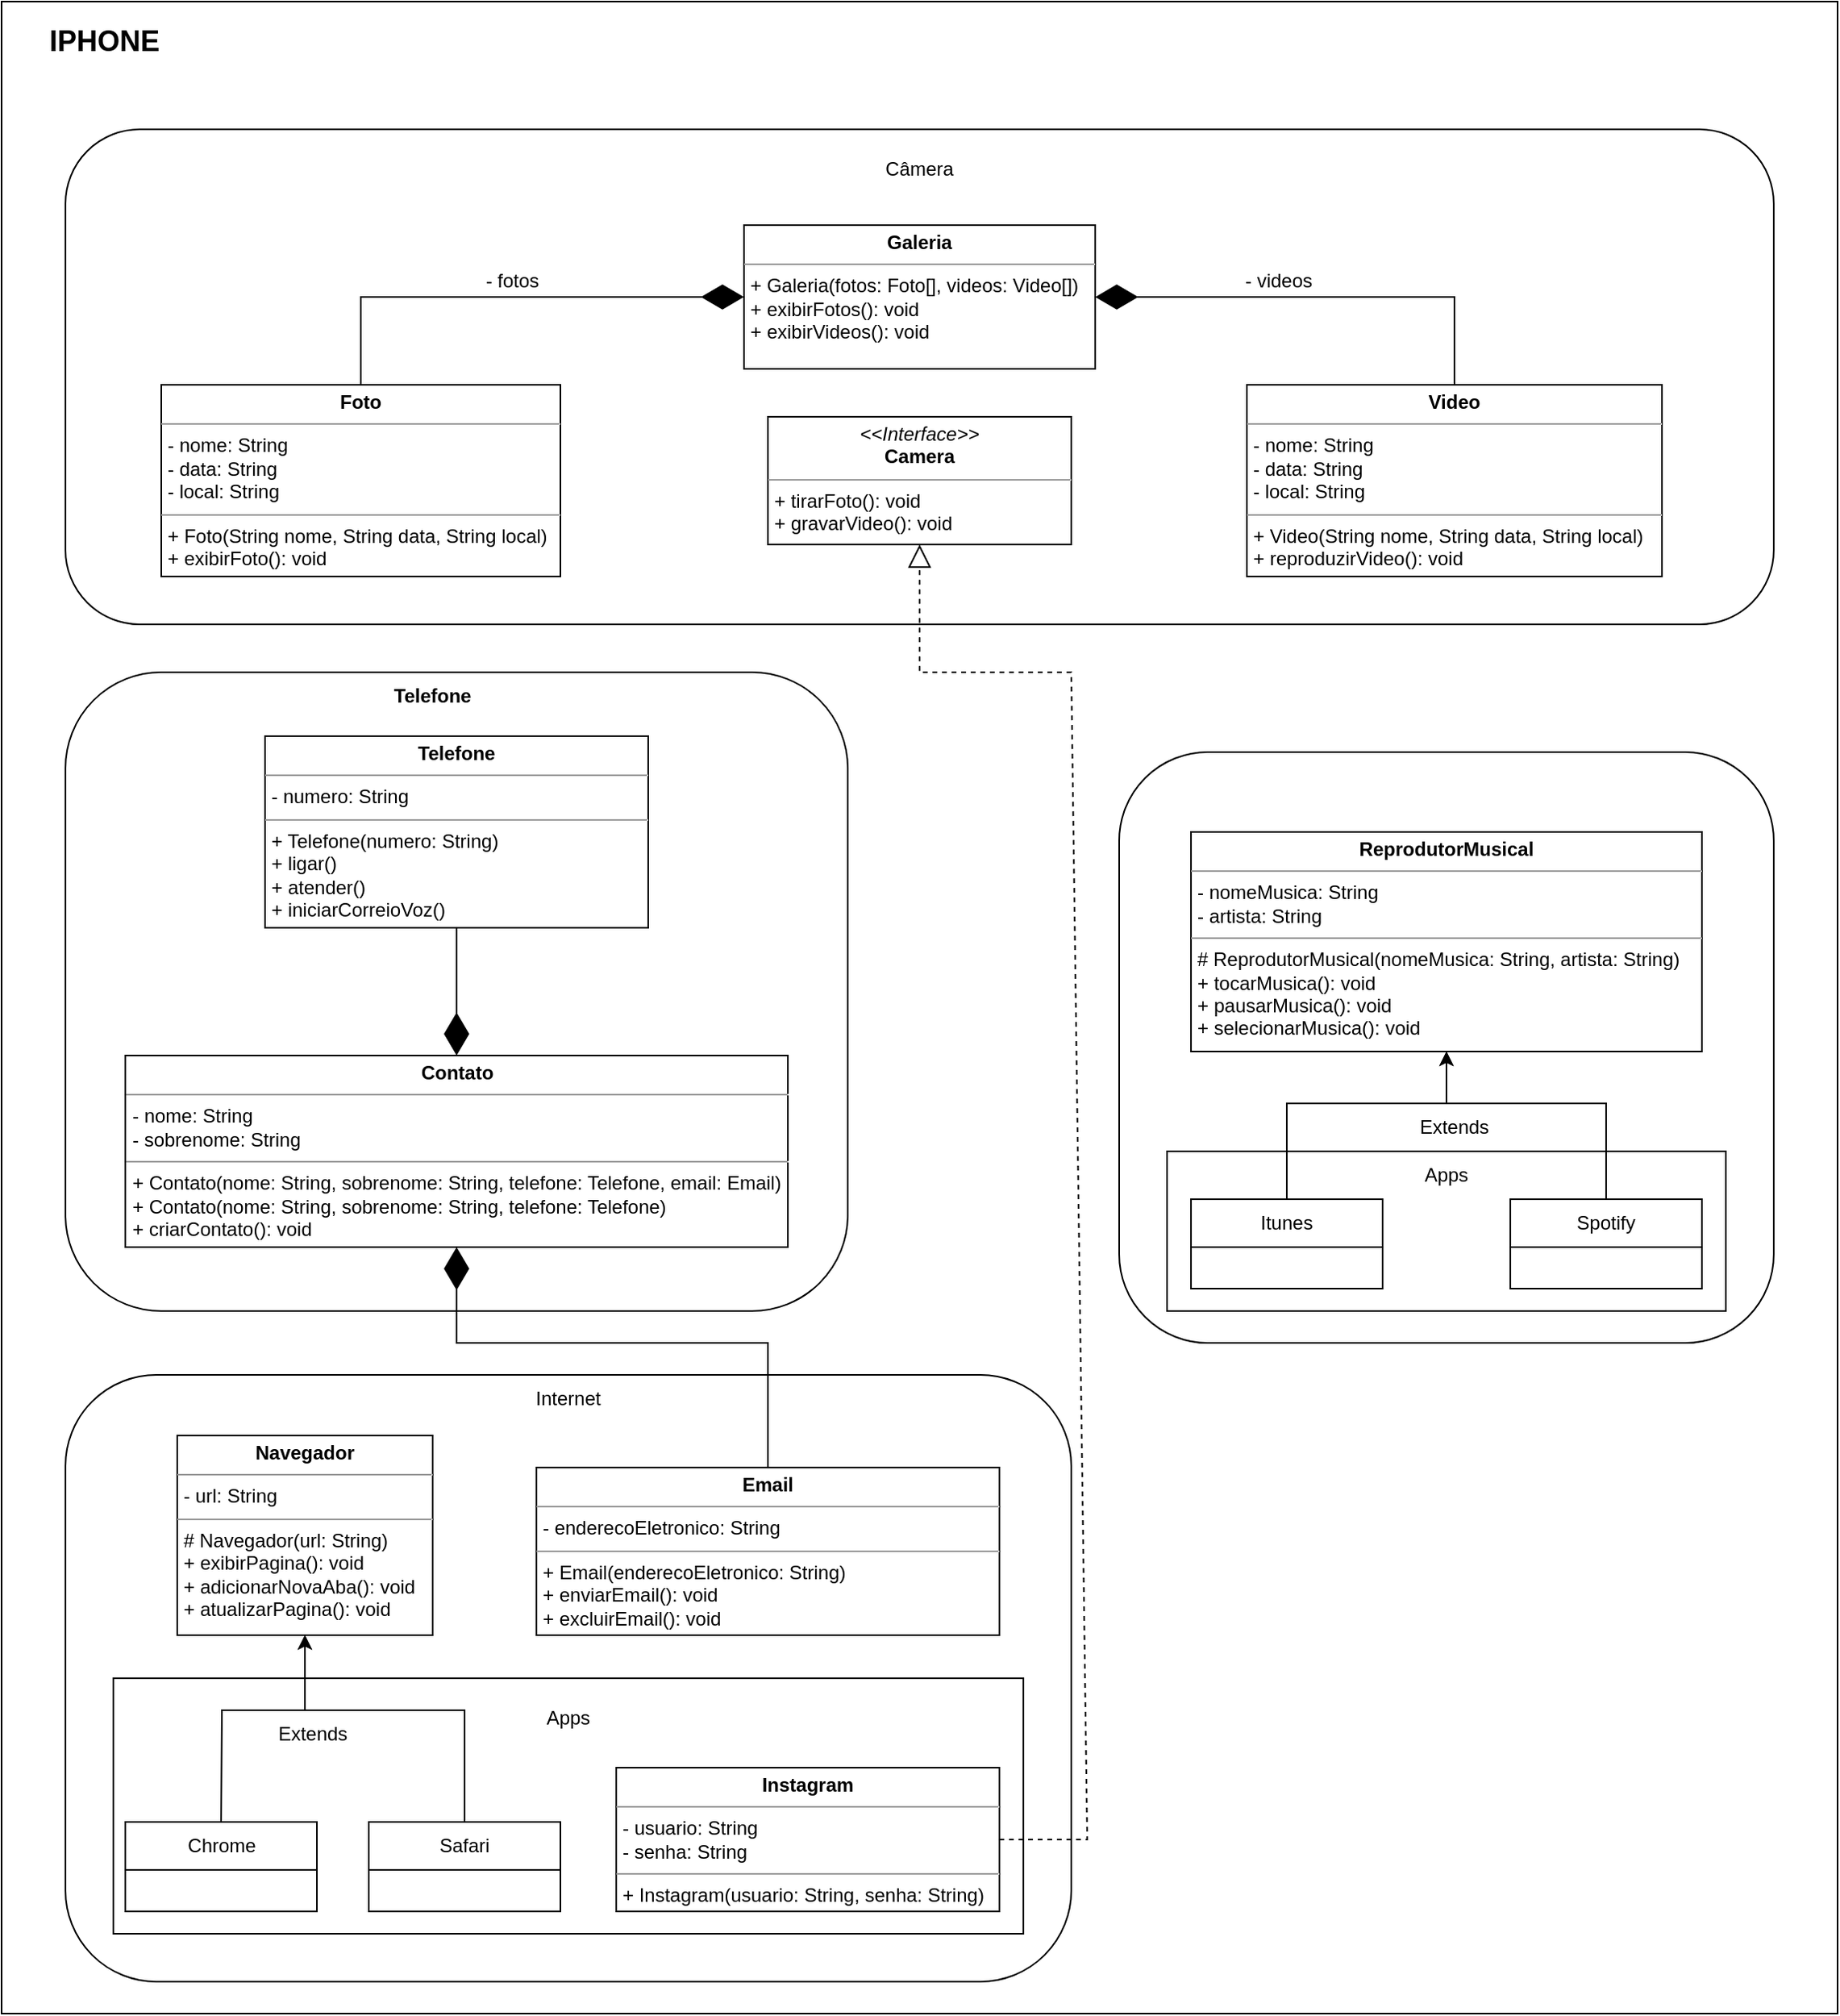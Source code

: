 <mxfile version="21.7.5" type="device">
  <diagram name="Page-1" id="c4acf3e9-155e-7222-9cf6-157b1a14988f">
    <mxGraphModel dx="3940" dy="3112" grid="1" gridSize="10" guides="1" tooltips="1" connect="1" arrows="1" fold="1" page="1" pageScale="1" pageWidth="850" pageHeight="1100" background="none" math="0" shadow="0">
      <root>
        <mxCell id="0" />
        <mxCell id="1" parent="0" />
        <mxCell id="uBJAZesU7mmP7-SFN5pD-27" value="" style="rounded=0;whiteSpace=wrap;html=1;" vertex="1" parent="1">
          <mxGeometry x="-880" y="-1520" width="1150" height="1260" as="geometry" />
        </mxCell>
        <mxCell id="uBJAZesU7mmP7-SFN5pD-18" value="" style="rounded=1;whiteSpace=wrap;html=1;" vertex="1" parent="1">
          <mxGeometry x="-180" y="-1050" width="410" height="370" as="geometry" />
        </mxCell>
        <mxCell id="uBJAZesU7mmP7-SFN5pD-22" value="" style="rounded=0;whiteSpace=wrap;html=1;" vertex="1" parent="1">
          <mxGeometry x="-150" y="-800" width="350" height="100" as="geometry" />
        </mxCell>
        <mxCell id="uBJAZesU7mmP7-SFN5pD-10" value="" style="rounded=1;whiteSpace=wrap;html=1;" vertex="1" parent="1">
          <mxGeometry x="-840" y="-1440" width="1070" height="310" as="geometry" />
        </mxCell>
        <mxCell id="uBJAZesU7mmP7-SFN5pD-5" value="" style="rounded=1;whiteSpace=wrap;html=1;" vertex="1" parent="1">
          <mxGeometry x="-840" y="-660" width="630" height="380" as="geometry" />
        </mxCell>
        <mxCell id="uBJAZesU7mmP7-SFN5pD-6" value="" style="rounded=0;whiteSpace=wrap;html=1;" vertex="1" parent="1">
          <mxGeometry x="-810" y="-470" width="570" height="160" as="geometry" />
        </mxCell>
        <mxCell id="uBJAZesU7mmP7-SFN5pD-3" value="" style="rounded=1;whiteSpace=wrap;html=1;" vertex="1" parent="1">
          <mxGeometry x="-840" y="-1100" width="490" height="400" as="geometry" />
        </mxCell>
        <mxCell id="Mkw8pJ0zq_z8xdQMw_YS-19" value="&lt;p style=&quot;margin:0px;margin-top:4px;text-align:center;&quot;&gt;&lt;b&gt;Email&lt;/b&gt;&lt;/p&gt;&lt;hr size=&quot;1&quot;&gt;&lt;p style=&quot;margin:0px;margin-left:4px;&quot;&gt;- enderecoEletronico: String&lt;/p&gt;&lt;hr size=&quot;1&quot;&gt;&lt;p style=&quot;margin:0px;margin-left:4px;&quot;&gt;+ Email(enderecoEletronico: String)&lt;/p&gt;&lt;p style=&quot;margin:0px;margin-left:4px;&quot;&gt;+ enviarEmail(): void&lt;/p&gt;&lt;p style=&quot;margin:0px;margin-left:4px;&quot;&gt;+ excluirEmail(): void&lt;br&gt;&lt;/p&gt;" style="verticalAlign=top;align=left;overflow=fill;fontSize=12;fontFamily=Helvetica;html=1;whiteSpace=wrap;" parent="1" vertex="1">
          <mxGeometry x="-545" y="-602" width="290" height="105" as="geometry" />
        </mxCell>
        <mxCell id="Mkw8pJ0zq_z8xdQMw_YS-20" value="&lt;p style=&quot;margin:0px;margin-top:4px;text-align:center;&quot;&gt;&lt;b&gt;Navegador&lt;/b&gt;&lt;/p&gt;&lt;hr size=&quot;1&quot;&gt;&lt;p style=&quot;margin:0px;margin-left:4px;&quot;&gt;- url: String&lt;/p&gt;&lt;hr size=&quot;1&quot;&gt;&lt;p style=&quot;margin:0px;margin-left:4px;&quot;&gt;# Navegador(url: String)&lt;/p&gt;&lt;p style=&quot;margin:0px;margin-left:4px;&quot;&gt;+ exibirPagina(): void&lt;/p&gt;&lt;p style=&quot;margin:0px;margin-left:4px;&quot;&gt;+ adicionarNovaAba(): void&lt;br&gt;&lt;/p&gt;&lt;p style=&quot;border-color: var(--border-color); margin: 0px 0px 0px 4px;&quot;&gt;+ atualizarPagina(): void&lt;br style=&quot;border-color: var(--border-color);&quot;&gt;&lt;/p&gt;&lt;p style=&quot;border-color: var(--border-color); margin: 0px 0px 0px 4px;&quot;&gt;&lt;br style=&quot;border-color: var(--border-color);&quot;&gt;&lt;/p&gt;" style="verticalAlign=top;align=left;overflow=fill;fontSize=12;fontFamily=Helvetica;html=1;whiteSpace=wrap;" parent="1" vertex="1">
          <mxGeometry x="-770" y="-622" width="160" height="125" as="geometry" />
        </mxCell>
        <mxCell id="Mkw8pJ0zq_z8xdQMw_YS-61" value="Chrome" style="swimlane;fontStyle=0;childLayout=stackLayout;horizontal=1;startSize=30;fillColor=default;horizontalStack=0;resizeParent=1;resizeParentMax=0;resizeLast=0;collapsible=1;marginBottom=0;whiteSpace=wrap;html=1;" parent="1" vertex="1">
          <mxGeometry x="-802.5" y="-380" width="120" height="56" as="geometry" />
        </mxCell>
        <mxCell id="Mkw8pJ0zq_z8xdQMw_YS-65" value="Safari" style="swimlane;fontStyle=0;childLayout=stackLayout;horizontal=1;startSize=30;fillColor=default;horizontalStack=0;resizeParent=1;resizeParentMax=0;resizeLast=0;collapsible=1;marginBottom=0;whiteSpace=wrap;html=1;" parent="1" vertex="1">
          <mxGeometry x="-650" y="-380" width="120" height="56" as="geometry" />
        </mxCell>
        <mxCell id="Mkw8pJ0zq_z8xdQMw_YS-79" value="&lt;p style=&quot;margin:0px;margin-top:4px;text-align:center;&quot;&gt;&lt;b&gt;ReprodutorMusical&lt;/b&gt;&lt;/p&gt;&lt;hr size=&quot;1&quot;&gt;&lt;p style=&quot;margin:0px;margin-left:4px;&quot;&gt;- nomeMusica: String&lt;/p&gt;&lt;p style=&quot;margin:0px;margin-left:4px;&quot;&gt;- artista: String&lt;/p&gt;&lt;hr size=&quot;1&quot;&gt;&lt;p style=&quot;margin:0px;margin-left:4px;&quot;&gt;#&amp;nbsp;ReprodutorMusical(nomeMusica: String, artista: String)&lt;/p&gt;&lt;p style=&quot;margin:0px;margin-left:4px;&quot;&gt;+ tocarMusica(): void&lt;/p&gt;&lt;p style=&quot;margin:0px;margin-left:4px;&quot;&gt;&lt;span style=&quot;background-color: initial;&quot;&gt;+ pausarMusica(): void&lt;/span&gt;&lt;br&gt;&lt;/p&gt;&lt;p style=&quot;border-color: var(--border-color); margin: 0px 0px 0px 4px;&quot;&gt;+ selecionarMusica(): void&lt;br style=&quot;border-color: var(--border-color);&quot;&gt;&lt;/p&gt;&lt;p style=&quot;border-color: var(--border-color); margin: 0px 0px 0px 4px;&quot;&gt;&lt;br style=&quot;border-color: var(--border-color);&quot;&gt;&lt;/p&gt;" style="verticalAlign=top;align=left;overflow=fill;fontSize=12;fontFamily=Helvetica;html=1;whiteSpace=wrap;" parent="1" vertex="1">
          <mxGeometry x="-135" y="-1000" width="320" height="137.5" as="geometry" />
        </mxCell>
        <mxCell id="Mkw8pJ0zq_z8xdQMw_YS-81" value="Itunes" style="swimlane;fontStyle=0;childLayout=stackLayout;horizontal=1;startSize=30;fillColor=default;horizontalStack=0;resizeParent=1;resizeParentMax=0;resizeLast=0;collapsible=1;marginBottom=0;whiteSpace=wrap;html=1;" parent="1" vertex="1">
          <mxGeometry x="-135" y="-770" width="120" height="56" as="geometry" />
        </mxCell>
        <mxCell id="Mkw8pJ0zq_z8xdQMw_YS-82" value="Spotify" style="swimlane;fontStyle=0;childLayout=stackLayout;horizontal=1;startSize=30;fillColor=default;horizontalStack=0;resizeParent=1;resizeParentMax=0;resizeLast=0;collapsible=1;marginBottom=0;whiteSpace=wrap;html=1;" parent="1" vertex="1">
          <mxGeometry x="65" y="-770" width="120" height="56" as="geometry" />
        </mxCell>
        <mxCell id="Mkw8pJ0zq_z8xdQMw_YS-90" value="&lt;p style=&quot;margin:0px;margin-top:4px;text-align:center;&quot;&gt;&lt;b&gt;Instagram&lt;/b&gt;&lt;/p&gt;&lt;hr size=&quot;1&quot;&gt;&lt;p style=&quot;margin:0px;margin-left:4px;&quot;&gt;- usuario: String&lt;/p&gt;&lt;p style=&quot;margin:0px;margin-left:4px;&quot;&gt;- senha: String&lt;/p&gt;&lt;hr size=&quot;1&quot;&gt;&lt;p style=&quot;border-color: var(--border-color); margin: 0px 0px 0px 4px;&quot;&gt;+ Instagram(usuario: String, senha: String)&lt;/p&gt;" style="verticalAlign=top;align=left;overflow=fill;fontSize=12;fontFamily=Helvetica;html=1;whiteSpace=wrap;" parent="1" vertex="1">
          <mxGeometry x="-495" y="-414" width="240" height="90" as="geometry" />
        </mxCell>
        <mxCell id="Mkw8pJ0zq_z8xdQMw_YS-92" value="&lt;p style=&quot;margin:0px;margin-top:4px;text-align:center;&quot;&gt;&lt;b&gt;Galeria&lt;/b&gt;&lt;/p&gt;&lt;hr size=&quot;1&quot;&gt;&lt;p style=&quot;margin:0px;margin-left:4px;&quot;&gt;&lt;span style=&quot;background-color: initial;&quot;&gt;+ Galeria(fotos: Foto[], videos: Video[])&lt;/span&gt;&lt;br&gt;&lt;/p&gt;&lt;p style=&quot;margin:0px;margin-left:4px;&quot;&gt;+ exibir&lt;span style=&quot;background-color: initial;&quot;&gt;Fotos(): void&lt;/span&gt;&lt;/p&gt;&lt;p style=&quot;margin:0px;margin-left:4px;&quot;&gt;&lt;span style=&quot;background-color: initial;&quot;&gt;+ exibirVideos(): void&lt;/span&gt;&lt;/p&gt;&lt;p style=&quot;border-color: var(--border-color); margin: 0px 0px 0px 4px;&quot;&gt;&lt;br style=&quot;border-color: var(--border-color);&quot;&gt;&lt;/p&gt;" style="verticalAlign=top;align=left;overflow=fill;fontSize=12;fontFamily=Helvetica;html=1;whiteSpace=wrap;" parent="1" vertex="1">
          <mxGeometry x="-415" y="-1380" width="220" height="90" as="geometry" />
        </mxCell>
        <mxCell id="Mkw8pJ0zq_z8xdQMw_YS-99" value="&lt;p style=&quot;margin:0px;margin-top:4px;text-align:center;&quot;&gt;&lt;b&gt;Foto&lt;/b&gt;&lt;/p&gt;&lt;hr size=&quot;1&quot;&gt;&lt;p style=&quot;margin:0px;margin-left:4px;&quot;&gt;&lt;span style=&quot;background-color: initial;&quot;&gt;- nome: String&lt;/span&gt;&lt;br&gt;&lt;/p&gt;&lt;p style=&quot;margin:0px;margin-left:4px;&quot;&gt;- data: String&lt;/p&gt;&lt;p style=&quot;margin:0px;margin-left:4px;&quot;&gt;- local: String&lt;/p&gt;&lt;hr size=&quot;1&quot;&gt;&lt;p style=&quot;margin:0px;margin-left:4px;&quot;&gt;+ Foto(String nome, String data, String local)&lt;/p&gt;&lt;p style=&quot;margin:0px;margin-left:4px;&quot;&gt;+ exibir&lt;span style=&quot;background-color: initial;&quot;&gt;Foto(): void&lt;/span&gt;&lt;/p&gt;" style="verticalAlign=top;align=left;overflow=fill;fontSize=12;fontFamily=Helvetica;html=1;whiteSpace=wrap;" parent="1" vertex="1">
          <mxGeometry x="-780" y="-1280" width="250" height="120" as="geometry" />
        </mxCell>
        <mxCell id="Mkw8pJ0zq_z8xdQMw_YS-100" value="&lt;p style=&quot;margin:0px;margin-top:4px;text-align:center;&quot;&gt;&lt;b&gt;Video&lt;/b&gt;&lt;/p&gt;&lt;hr size=&quot;1&quot;&gt;&lt;p style=&quot;margin:0px;margin-left:4px;&quot;&gt;&lt;span style=&quot;background-color: initial;&quot;&gt;- nome: String&lt;/span&gt;&lt;br&gt;&lt;/p&gt;&lt;p style=&quot;margin:0px;margin-left:4px;&quot;&gt;- data: String&lt;/p&gt;&lt;p style=&quot;margin:0px;margin-left:4px;&quot;&gt;- local: String&lt;/p&gt;&lt;hr size=&quot;1&quot;&gt;&lt;p style=&quot;margin:0px;margin-left:4px;&quot;&gt;+ Video(String nome, String data, String local)&lt;/p&gt;&lt;p style=&quot;margin:0px;margin-left:4px;&quot;&gt;+ reproduzirVideo&lt;span style=&quot;background-color: initial;&quot;&gt;(): void&lt;/span&gt;&lt;/p&gt;" style="verticalAlign=top;align=left;overflow=fill;fontSize=12;fontFamily=Helvetica;html=1;whiteSpace=wrap;" parent="1" vertex="1">
          <mxGeometry x="-100" y="-1280" width="260" height="120" as="geometry" />
        </mxCell>
        <mxCell id="Mkw8pJ0zq_z8xdQMw_YS-104" value="" style="endArrow=diamondThin;endFill=1;endSize=24;html=1;rounded=0;exitX=0.5;exitY=0;exitDx=0;exitDy=0;entryX=0;entryY=0.5;entryDx=0;entryDy=0;" parent="1" source="Mkw8pJ0zq_z8xdQMw_YS-99" target="Mkw8pJ0zq_z8xdQMw_YS-92" edge="1">
          <mxGeometry width="160" relative="1" as="geometry">
            <mxPoint x="-360" y="-1140" as="sourcePoint" />
            <mxPoint x="-200" y="-1140" as="targetPoint" />
            <Array as="points">
              <mxPoint x="-655" y="-1335" />
            </Array>
          </mxGeometry>
        </mxCell>
        <mxCell id="Mkw8pJ0zq_z8xdQMw_YS-105" value="- fotos" style="text;html=1;strokeColor=none;fillColor=none;align=center;verticalAlign=middle;whiteSpace=wrap;rounded=0;labelBackgroundColor=default;" parent="1" vertex="1">
          <mxGeometry x="-590" y="-1360" width="60" height="30" as="geometry" />
        </mxCell>
        <mxCell id="Mkw8pJ0zq_z8xdQMw_YS-106" value="" style="endArrow=diamondThin;endFill=1;endSize=24;html=1;rounded=0;exitX=0.5;exitY=0;exitDx=0;exitDy=0;entryX=1;entryY=0.5;entryDx=0;entryDy=0;" parent="1" source="Mkw8pJ0zq_z8xdQMw_YS-100" target="Mkw8pJ0zq_z8xdQMw_YS-92" edge="1">
          <mxGeometry width="160" relative="1" as="geometry">
            <mxPoint x="-160" y="-1285" as="sourcePoint" />
            <mxPoint y="-1360" as="targetPoint" />
            <Array as="points">
              <mxPoint x="30" y="-1335" />
            </Array>
          </mxGeometry>
        </mxCell>
        <mxCell id="Mkw8pJ0zq_z8xdQMw_YS-107" value="- videos" style="text;html=1;strokeColor=none;fillColor=none;align=center;verticalAlign=middle;whiteSpace=wrap;rounded=0;labelBackgroundColor=default;" parent="1" vertex="1">
          <mxGeometry x="-110" y="-1360" width="60" height="30" as="geometry" />
        </mxCell>
        <mxCell id="Mkw8pJ0zq_z8xdQMw_YS-109" value="&lt;p style=&quot;margin:0px;margin-top:4px;text-align:center;&quot;&gt;&lt;i&gt;&amp;lt;&amp;lt;Interface&amp;gt;&amp;gt;&lt;/i&gt;&lt;br&gt;&lt;b&gt;Camera&lt;/b&gt;&lt;/p&gt;&lt;hr size=&quot;1&quot;&gt;&lt;p style=&quot;margin:0px;margin-left:4px;&quot;&gt;&lt;/p&gt;&lt;p style=&quot;margin:0px;margin-left:4px;&quot;&gt;+ tirarFoto(): void&lt;br&gt;+ gravarVideo(): void&lt;/p&gt;" style="verticalAlign=top;align=left;overflow=fill;fontSize=12;fontFamily=Helvetica;html=1;whiteSpace=wrap;" parent="1" vertex="1">
          <mxGeometry x="-400" y="-1260" width="190" height="80" as="geometry" />
        </mxCell>
        <mxCell id="Mkw8pJ0zq_z8xdQMw_YS-110" value="" style="endArrow=block;dashed=1;endFill=0;endSize=12;html=1;rounded=0;exitX=1;exitY=0.5;exitDx=0;exitDy=0;entryX=0.5;entryY=1;entryDx=0;entryDy=0;" parent="1" source="Mkw8pJ0zq_z8xdQMw_YS-90" target="Mkw8pJ0zq_z8xdQMw_YS-109" edge="1">
          <mxGeometry width="160" relative="1" as="geometry">
            <mxPoint x="-435" y="-721.63" as="sourcePoint" />
            <mxPoint x="-380" y="-1170" as="targetPoint" />
            <Array as="points">
              <mxPoint x="-200" y="-369" />
              <mxPoint x="-210" y="-1100" />
              <mxPoint x="-305" y="-1100" />
            </Array>
          </mxGeometry>
        </mxCell>
        <mxCell id="Mkw8pJ0zq_z8xdQMw_YS-114" value="&lt;p style=&quot;margin:0px;margin-top:4px;text-align:center;&quot;&gt;&lt;b&gt;Telefone&lt;/b&gt;&lt;/p&gt;&lt;hr size=&quot;1&quot;&gt;&lt;p style=&quot;margin:0px;margin-left:4px;&quot;&gt;- numero: String&lt;br&gt;&lt;/p&gt;&lt;hr size=&quot;1&quot;&gt;&lt;p style=&quot;border-color: var(--border-color); margin: 0px 0px 0px 4px;&quot;&gt;+ Telefone(numero: String)&lt;/p&gt;&lt;p style=&quot;border-color: var(--border-color); margin: 0px 0px 0px 4px;&quot;&gt;+ ligar()&lt;/p&gt;&lt;p style=&quot;border-color: var(--border-color); margin: 0px 0px 0px 4px;&quot;&gt;+ atender()&lt;/p&gt;&lt;p style=&quot;border-color: var(--border-color); margin: 0px 0px 0px 4px;&quot;&gt;+ iniciarCorreioVoz()&lt;/p&gt;" style="verticalAlign=top;align=left;overflow=fill;fontSize=12;fontFamily=Helvetica;html=1;whiteSpace=wrap;" parent="1" vertex="1">
          <mxGeometry x="-715" y="-1060" width="240" height="120" as="geometry" />
        </mxCell>
        <mxCell id="Mkw8pJ0zq_z8xdQMw_YS-115" value="&lt;p style=&quot;margin:0px;margin-top:4px;text-align:center;&quot;&gt;&lt;b&gt;Contato&lt;/b&gt;&lt;/p&gt;&lt;hr size=&quot;1&quot;&gt;&lt;p style=&quot;margin:0px;margin-left:4px;&quot;&gt;- nome: String&lt;br&gt;&lt;/p&gt;&lt;p style=&quot;margin:0px;margin-left:4px;&quot;&gt;- sobrenome: String&lt;/p&gt;&lt;hr size=&quot;1&quot;&gt;&lt;p style=&quot;border-color: var(--border-color); margin: 0px 0px 0px 4px;&quot;&gt;+ Contato(nome: String, sobrenome: String, telefone: Telefone, email: Email)&lt;/p&gt;&lt;p style=&quot;border-color: var(--border-color); margin: 0px 0px 0px 4px;&quot;&gt;+ Contato(nome: String, sobrenome: String, telefone: Telefone)&lt;/p&gt;&lt;p style=&quot;border-color: var(--border-color); margin: 0px 0px 0px 4px;&quot;&gt;+ criarContato(): void&lt;/p&gt;" style="verticalAlign=top;align=left;overflow=fill;fontSize=12;fontFamily=Helvetica;html=1;whiteSpace=wrap;" parent="1" vertex="1">
          <mxGeometry x="-802.5" y="-860" width="415" height="120" as="geometry" />
        </mxCell>
        <mxCell id="uBJAZesU7mmP7-SFN5pD-1" value="" style="endArrow=diamondThin;endFill=1;endSize=24;html=1;rounded=0;exitX=0.5;exitY=1;exitDx=0;exitDy=0;entryX=0.5;entryY=0;entryDx=0;entryDy=0;" edge="1" parent="1" source="Mkw8pJ0zq_z8xdQMw_YS-114" target="Mkw8pJ0zq_z8xdQMw_YS-115">
          <mxGeometry width="160" relative="1" as="geometry">
            <mxPoint x="-390" y="-950" as="sourcePoint" />
            <mxPoint x="-235" y="-1025" as="targetPoint" />
            <Array as="points" />
          </mxGeometry>
        </mxCell>
        <mxCell id="uBJAZesU7mmP7-SFN5pD-4" value="&lt;b style=&quot;border-color: var(--border-color);&quot;&gt;Telefone&lt;/b&gt;" style="text;html=1;strokeColor=none;fillColor=none;align=center;verticalAlign=middle;whiteSpace=wrap;rounded=0;" vertex="1" parent="1">
          <mxGeometry x="-640" y="-1100" width="60" height="30" as="geometry" />
        </mxCell>
        <mxCell id="uBJAZesU7mmP7-SFN5pD-7" value="Apps" style="text;html=1;strokeColor=none;fillColor=none;align=center;verticalAlign=middle;whiteSpace=wrap;rounded=0;" vertex="1" parent="1">
          <mxGeometry x="-555" y="-460" width="60" height="30" as="geometry" />
        </mxCell>
        <mxCell id="uBJAZesU7mmP7-SFN5pD-8" value="Internet" style="text;html=1;strokeColor=none;fillColor=none;align=center;verticalAlign=middle;whiteSpace=wrap;rounded=0;" vertex="1" parent="1">
          <mxGeometry x="-555" y="-660" width="60" height="30" as="geometry" />
        </mxCell>
        <mxCell id="uBJAZesU7mmP7-SFN5pD-9" value="" style="endArrow=diamondThin;endFill=1;endSize=24;html=1;rounded=0;exitX=0.5;exitY=0;exitDx=0;exitDy=0;entryX=0.5;entryY=1;entryDx=0;entryDy=0;" edge="1" parent="1" source="Mkw8pJ0zq_z8xdQMw_YS-19" target="Mkw8pJ0zq_z8xdQMw_YS-115">
          <mxGeometry width="160" relative="1" as="geometry">
            <mxPoint x="-290" y="-750" as="sourcePoint" />
            <mxPoint x="-290" y="-830" as="targetPoint" />
            <Array as="points">
              <mxPoint x="-400" y="-680" />
              <mxPoint x="-595" y="-680" />
            </Array>
          </mxGeometry>
        </mxCell>
        <mxCell id="uBJAZesU7mmP7-SFN5pD-12" value="Câmera" style="text;html=1;strokeColor=none;fillColor=none;align=center;verticalAlign=middle;whiteSpace=wrap;rounded=0;" vertex="1" parent="1">
          <mxGeometry x="-335" y="-1430" width="60" height="30" as="geometry" />
        </mxCell>
        <mxCell id="uBJAZesU7mmP7-SFN5pD-15" value="" style="endArrow=classic;html=1;rounded=0;exitX=0.5;exitY=0;exitDx=0;exitDy=0;entryX=0.5;entryY=1;entryDx=0;entryDy=0;" edge="1" parent="1" source="Mkw8pJ0zq_z8xdQMw_YS-61" target="Mkw8pJ0zq_z8xdQMw_YS-20">
          <mxGeometry width="50" height="50" relative="1" as="geometry">
            <mxPoint x="-600" y="-410" as="sourcePoint" />
            <mxPoint x="-550" y="-460" as="targetPoint" />
            <Array as="points">
              <mxPoint x="-742" y="-450" />
              <mxPoint x="-690" y="-450" />
            </Array>
          </mxGeometry>
        </mxCell>
        <mxCell id="uBJAZesU7mmP7-SFN5pD-16" value="" style="endArrow=classic;html=1;rounded=0;exitX=0.5;exitY=0;exitDx=0;exitDy=0;entryX=0.5;entryY=1;entryDx=0;entryDy=0;" edge="1" parent="1" source="Mkw8pJ0zq_z8xdQMw_YS-65" target="Mkw8pJ0zq_z8xdQMw_YS-20">
          <mxGeometry width="50" height="50" relative="1" as="geometry">
            <mxPoint x="-600" y="-410" as="sourcePoint" />
            <mxPoint x="-550" y="-460" as="targetPoint" />
            <Array as="points">
              <mxPoint x="-590" y="-450" />
              <mxPoint x="-690" y="-450" />
            </Array>
          </mxGeometry>
        </mxCell>
        <mxCell id="uBJAZesU7mmP7-SFN5pD-17" value="Extends" style="text;html=1;strokeColor=none;fillColor=none;align=center;verticalAlign=middle;whiteSpace=wrap;rounded=0;" vertex="1" parent="1">
          <mxGeometry x="-715" y="-450" width="60" height="30" as="geometry" />
        </mxCell>
        <mxCell id="uBJAZesU7mmP7-SFN5pD-19" value="" style="endArrow=classic;html=1;rounded=0;exitX=0.5;exitY=0;exitDx=0;exitDy=0;entryX=0.5;entryY=1;entryDx=0;entryDy=0;" edge="1" parent="1" source="Mkw8pJ0zq_z8xdQMw_YS-81" target="Mkw8pJ0zq_z8xdQMw_YS-79">
          <mxGeometry width="50" height="50" relative="1" as="geometry">
            <mxPoint x="50" y="-780" as="sourcePoint" />
            <mxPoint x="100" y="-830" as="targetPoint" />
            <Array as="points">
              <mxPoint x="-75" y="-830" />
              <mxPoint x="25" y="-830" />
            </Array>
          </mxGeometry>
        </mxCell>
        <mxCell id="uBJAZesU7mmP7-SFN5pD-20" value="" style="endArrow=classic;html=1;rounded=0;exitX=0.5;exitY=0;exitDx=0;exitDy=0;entryX=0.5;entryY=1;entryDx=0;entryDy=0;" edge="1" parent="1" source="Mkw8pJ0zq_z8xdQMw_YS-82" target="Mkw8pJ0zq_z8xdQMw_YS-79">
          <mxGeometry width="50" height="50" relative="1" as="geometry">
            <mxPoint x="50" y="-780" as="sourcePoint" />
            <mxPoint x="20" y="-860" as="targetPoint" />
            <Array as="points">
              <mxPoint x="125" y="-830" />
              <mxPoint x="25" y="-830" />
            </Array>
          </mxGeometry>
        </mxCell>
        <mxCell id="uBJAZesU7mmP7-SFN5pD-21" value="Apps" style="text;html=1;strokeColor=none;fillColor=none;align=center;verticalAlign=middle;whiteSpace=wrap;rounded=0;" vertex="1" parent="1">
          <mxGeometry x="-5" y="-800" width="60" height="30" as="geometry" />
        </mxCell>
        <mxCell id="uBJAZesU7mmP7-SFN5pD-23" value="Extends" style="text;html=1;strokeColor=none;fillColor=none;align=center;verticalAlign=middle;whiteSpace=wrap;rounded=0;" vertex="1" parent="1">
          <mxGeometry y="-830" width="60" height="30" as="geometry" />
        </mxCell>
        <mxCell id="uBJAZesU7mmP7-SFN5pD-26" value="&lt;font style=&quot;font-size: 18px;&quot;&gt;&lt;b&gt;IPHONE&lt;/b&gt;&lt;/font&gt;" style="text;html=1;strokeColor=none;fillColor=none;align=center;verticalAlign=middle;whiteSpace=wrap;rounded=0;" vertex="1" parent="1">
          <mxGeometry x="-862.5" y="-1510" width="92.5" height="30" as="geometry" />
        </mxCell>
      </root>
    </mxGraphModel>
  </diagram>
</mxfile>
